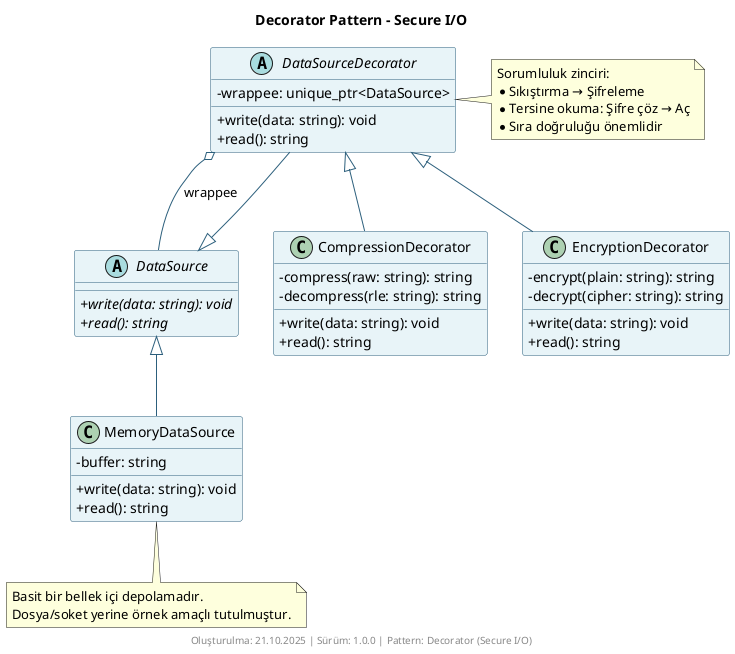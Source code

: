 @startuml decorator-secure-io
/'
 * @file decorator-secure-io.puml
 * @brief Decorator Pattern - Secure I/O örneği sınıf diyagramı
 * @author Muhammed Kayra Bulut
 * @date 21.10.2025
 * @version 1.0.0
 *
 * @description DataSource üzerine CompressionDecorator ve EncryptionDecorator
 *              eklenerek veri akışına dinamik sorumluluklar kazandırılır.
 * @pattern Decorator (Structural)
'/

title Decorator Pattern - Secure I/O

skinparam backgroundColor #FFFFFF
skinparam shadowing false
skinparam classAttributeIconSize 0

skinparam class {
    BackgroundColor #E8F4F8
    BorderColor #2C5F7C
    ArrowColor #2C5F7C
}

' ========== Bileşen ve Somut Bileşen ==========
abstract class DataSource {
    +{abstract} write(data: string): void
    +{abstract} read(): string
}

class MemoryDataSource {
    -buffer: string
    __
    +write(data: string): void
    +read(): string
}

DataSource <|-- MemoryDataSource

' ========== Decorator Temeli ve Somut Decoratorler ==========
abstract class DataSourceDecorator {
    -wrappee: unique_ptr<DataSource>
    __
    +write(data: string): void
    +read(): string
}

class CompressionDecorator {
    -compress(raw: string): string
    -decompress(rle: string): string
    __
    +write(data: string): void
    +read(): string
}

class EncryptionDecorator {
    -encrypt(plain: string): string
    -decrypt(cipher: string): string
    __
    +write(data: string): void
    +read(): string
}

DataSource <|-- DataSourceDecorator
DataSourceDecorator o-- DataSource : wrappee
DataSourceDecorator <|-- CompressionDecorator
DataSourceDecorator <|-- EncryptionDecorator

note right of DataSourceDecorator
  Sorumluluk zinciri:
  * Sıkıştırma → Şifreleme
  * Tersine okuma: Şifre çöz → Aç
  * Sıra doğruluğu önemlidir
end note

note bottom of MemoryDataSource
  Basit bir bellek içi depolamadır.
  Dosya/soket yerine örnek amaçlı tutulmuştur.
end note

footer Oluşturulma: 21.10.2025 | Sürüm: 1.0.0 | Pattern: Decorator (Secure I/O)

@enduml

